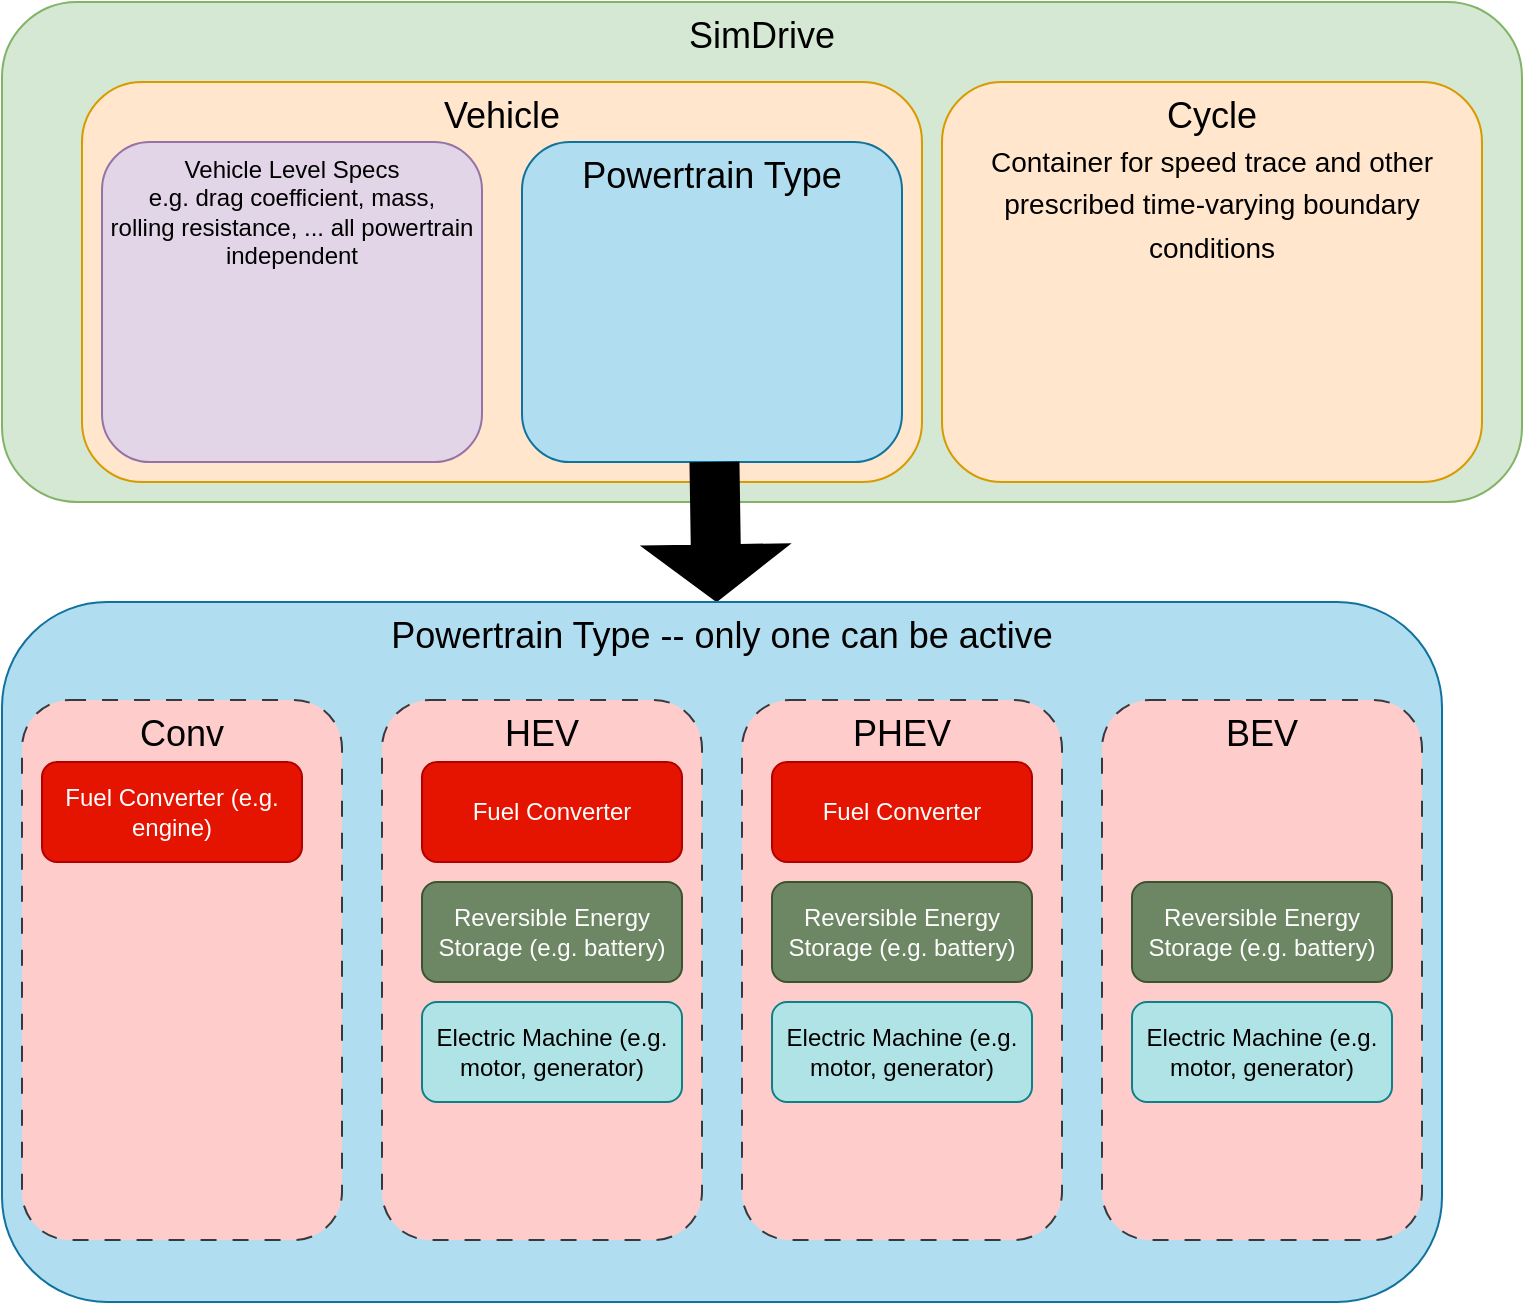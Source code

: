 <mxfile version="24.4.6" type="github">
  <diagram name="Page-1" id="krXhEt947qqNCE0sl2nM">
    <mxGraphModel dx="1434" dy="797" grid="1" gridSize="10" guides="1" tooltips="1" connect="1" arrows="1" fold="1" page="1" pageScale="1" pageWidth="850" pageHeight="1100" math="0" shadow="0">
      <root>
        <mxCell id="0" />
        <mxCell id="1" parent="0" />
        <mxCell id="MO8U4KjYhwSjgOkI4LSx-1" value="&lt;font style=&quot;font-size: 18px;&quot;&gt;SimDrive&lt;/font&gt;" style="rounded=1;whiteSpace=wrap;html=1;fillColor=#d5e8d4;strokeColor=#82b366;verticalAlign=top;" vertex="1" parent="1">
          <mxGeometry x="40" y="40" width="760" height="250" as="geometry" />
        </mxCell>
        <mxCell id="MO8U4KjYhwSjgOkI4LSx-4" value="&lt;div style=&quot;font-size: 18px;&quot;&gt;Vehicle&lt;/div&gt;&lt;div&gt;&lt;br&gt;&lt;/div&gt;" style="rounded=1;whiteSpace=wrap;html=1;fillColor=#ffe6cc;strokeColor=#d79b00;verticalAlign=top;fontSize=18;" vertex="1" parent="1">
          <mxGeometry x="80" y="80" width="420" height="200" as="geometry" />
        </mxCell>
        <mxCell id="MO8U4KjYhwSjgOkI4LSx-5" value="&lt;div&gt;Vehicle Level Specs&lt;/div&gt;&lt;div&gt;e.g. drag coefficient, mass, &lt;br&gt;&lt;/div&gt;rolling resistance, ... all powertrain independent" style="rounded=1;whiteSpace=wrap;html=1;fillColor=#e1d5e7;strokeColor=#9673a6;verticalAlign=top;" vertex="1" parent="1">
          <mxGeometry x="90" y="110" width="190" height="160" as="geometry" />
        </mxCell>
        <mxCell id="MO8U4KjYhwSjgOkI4LSx-6" value="Powertrain Type" style="rounded=1;whiteSpace=wrap;html=1;fillColor=#b1ddf0;strokeColor=#10739e;verticalAlign=top;fontSize=18;" vertex="1" parent="1">
          <mxGeometry x="300" y="110" width="190" height="160" as="geometry" />
        </mxCell>
        <mxCell id="MO8U4KjYhwSjgOkI4LSx-7" value="&lt;div style=&quot;font-size: 18px;&quot;&gt;Cycle&lt;/div&gt;&lt;font style=&quot;font-size: 14px;&quot;&gt;Container for speed trace and other prescribed time-varying boundary conditions&lt;/font&gt;" style="rounded=1;whiteSpace=wrap;html=1;fillColor=#ffe6cc;strokeColor=#d79b00;verticalAlign=top;fontSize=18;" vertex="1" parent="1">
          <mxGeometry x="510" y="80" width="270" height="200" as="geometry" />
        </mxCell>
        <mxCell id="MO8U4KjYhwSjgOkI4LSx-8" value="" style="shape=flexArrow;endArrow=classic;html=1;rounded=0;endWidth=48;endSize=8.94;width=24;fillColor=#000000;strokeColor=#000000;" edge="1" parent="1" source="MO8U4KjYhwSjgOkI4LSx-6" target="MO8U4KjYhwSjgOkI4LSx-9">
          <mxGeometry width="50" height="50" relative="1" as="geometry">
            <mxPoint x="395" y="250" as="sourcePoint" />
            <mxPoint x="395" y="400" as="targetPoint" />
          </mxGeometry>
        </mxCell>
        <mxCell id="MO8U4KjYhwSjgOkI4LSx-9" value="Powertrain Type -- only one can be active" style="rounded=1;whiteSpace=wrap;html=1;fillColor=#b1ddf0;strokeColor=#10739e;verticalAlign=top;fontSize=18;" vertex="1" parent="1">
          <mxGeometry x="40" y="340" width="720" height="350" as="geometry" />
        </mxCell>
        <mxCell id="MO8U4KjYhwSjgOkI4LSx-10" value="Conv" style="rounded=1;whiteSpace=wrap;html=1;dashed=1;dashPattern=8 8;fillColor=#ffcccc;strokeColor=#36393d;verticalAlign=top;fontSize=18;" vertex="1" parent="1">
          <mxGeometry x="50" y="389" width="160" height="270" as="geometry" />
        </mxCell>
        <mxCell id="MO8U4KjYhwSjgOkI4LSx-14" value="HEV" style="rounded=1;whiteSpace=wrap;html=1;dashed=1;dashPattern=8 8;fillColor=#ffcccc;strokeColor=#36393d;verticalAlign=top;fontSize=18;" vertex="1" parent="1">
          <mxGeometry x="230" y="389" width="160" height="270" as="geometry" />
        </mxCell>
        <mxCell id="MO8U4KjYhwSjgOkI4LSx-15" value="PHEV" style="rounded=1;whiteSpace=wrap;html=1;dashed=1;dashPattern=8 8;fillColor=#ffcccc;strokeColor=#36393d;verticalAlign=top;fontSize=18;" vertex="1" parent="1">
          <mxGeometry x="410" y="389" width="160" height="270" as="geometry" />
        </mxCell>
        <mxCell id="MO8U4KjYhwSjgOkI4LSx-16" value="BEV" style="rounded=1;whiteSpace=wrap;html=1;dashed=1;dashPattern=8 8;fillColor=#ffcccc;strokeColor=#36393d;verticalAlign=top;fontSize=18;" vertex="1" parent="1">
          <mxGeometry x="590" y="389" width="160" height="270" as="geometry" />
        </mxCell>
        <mxCell id="MO8U4KjYhwSjgOkI4LSx-20" value="Fuel Converter (e.g. engine)" style="rounded=1;whiteSpace=wrap;html=1;fillColor=#e51400;fontColor=#ffffff;strokeColor=#B20000;" vertex="1" parent="1">
          <mxGeometry x="60" y="420" width="130" height="50" as="geometry" />
        </mxCell>
        <mxCell id="MO8U4KjYhwSjgOkI4LSx-21" value="&lt;div&gt;Fuel Converter&lt;/div&gt;" style="rounded=1;whiteSpace=wrap;html=1;fillColor=#e51400;fontColor=#ffffff;strokeColor=#B20000;" vertex="1" parent="1">
          <mxGeometry x="250" y="420" width="130" height="50" as="geometry" />
        </mxCell>
        <mxCell id="MO8U4KjYhwSjgOkI4LSx-22" value="Fuel Converter" style="rounded=1;whiteSpace=wrap;html=1;fillColor=#e51400;fontColor=#ffffff;strokeColor=#B20000;" vertex="1" parent="1">
          <mxGeometry x="425" y="420" width="130" height="50" as="geometry" />
        </mxCell>
        <mxCell id="MO8U4KjYhwSjgOkI4LSx-23" value="Reversible Energy Storage (e.g. battery)" style="rounded=1;whiteSpace=wrap;html=1;fillColor=#6d8764;fontColor=#ffffff;strokeColor=#3A5431;" vertex="1" parent="1">
          <mxGeometry x="250" y="480" width="130" height="50" as="geometry" />
        </mxCell>
        <mxCell id="MO8U4KjYhwSjgOkI4LSx-24" value="Reversible Energy Storage (e.g. battery)" style="rounded=1;whiteSpace=wrap;html=1;fillColor=#6d8764;fontColor=#ffffff;strokeColor=#3A5431;" vertex="1" parent="1">
          <mxGeometry x="425" y="480" width="130" height="50" as="geometry" />
        </mxCell>
        <mxCell id="MO8U4KjYhwSjgOkI4LSx-25" value="Reversible Energy Storage (e.g. battery)" style="rounded=1;whiteSpace=wrap;html=1;fillColor=#6d8764;fontColor=#ffffff;strokeColor=#3A5431;" vertex="1" parent="1">
          <mxGeometry x="605" y="480" width="130" height="50" as="geometry" />
        </mxCell>
        <mxCell id="MO8U4KjYhwSjgOkI4LSx-26" value="Electric Machine (e.g. motor, generator)" style="rounded=1;whiteSpace=wrap;html=1;fillColor=#b0e3e6;strokeColor=#0e8088;" vertex="1" parent="1">
          <mxGeometry x="250" y="540" width="130" height="50" as="geometry" />
        </mxCell>
        <mxCell id="MO8U4KjYhwSjgOkI4LSx-27" value="Electric Machine (e.g. motor, generator)" style="rounded=1;whiteSpace=wrap;html=1;fillColor=#b0e3e6;strokeColor=#0e8088;" vertex="1" parent="1">
          <mxGeometry x="425" y="540" width="130" height="50" as="geometry" />
        </mxCell>
        <mxCell id="MO8U4KjYhwSjgOkI4LSx-28" value="Electric Machine (e.g. motor, generator)" style="rounded=1;whiteSpace=wrap;html=1;fillColor=#b0e3e6;strokeColor=#0e8088;" vertex="1" parent="1">
          <mxGeometry x="605" y="540" width="130" height="50" as="geometry" />
        </mxCell>
      </root>
    </mxGraphModel>
  </diagram>
</mxfile>
